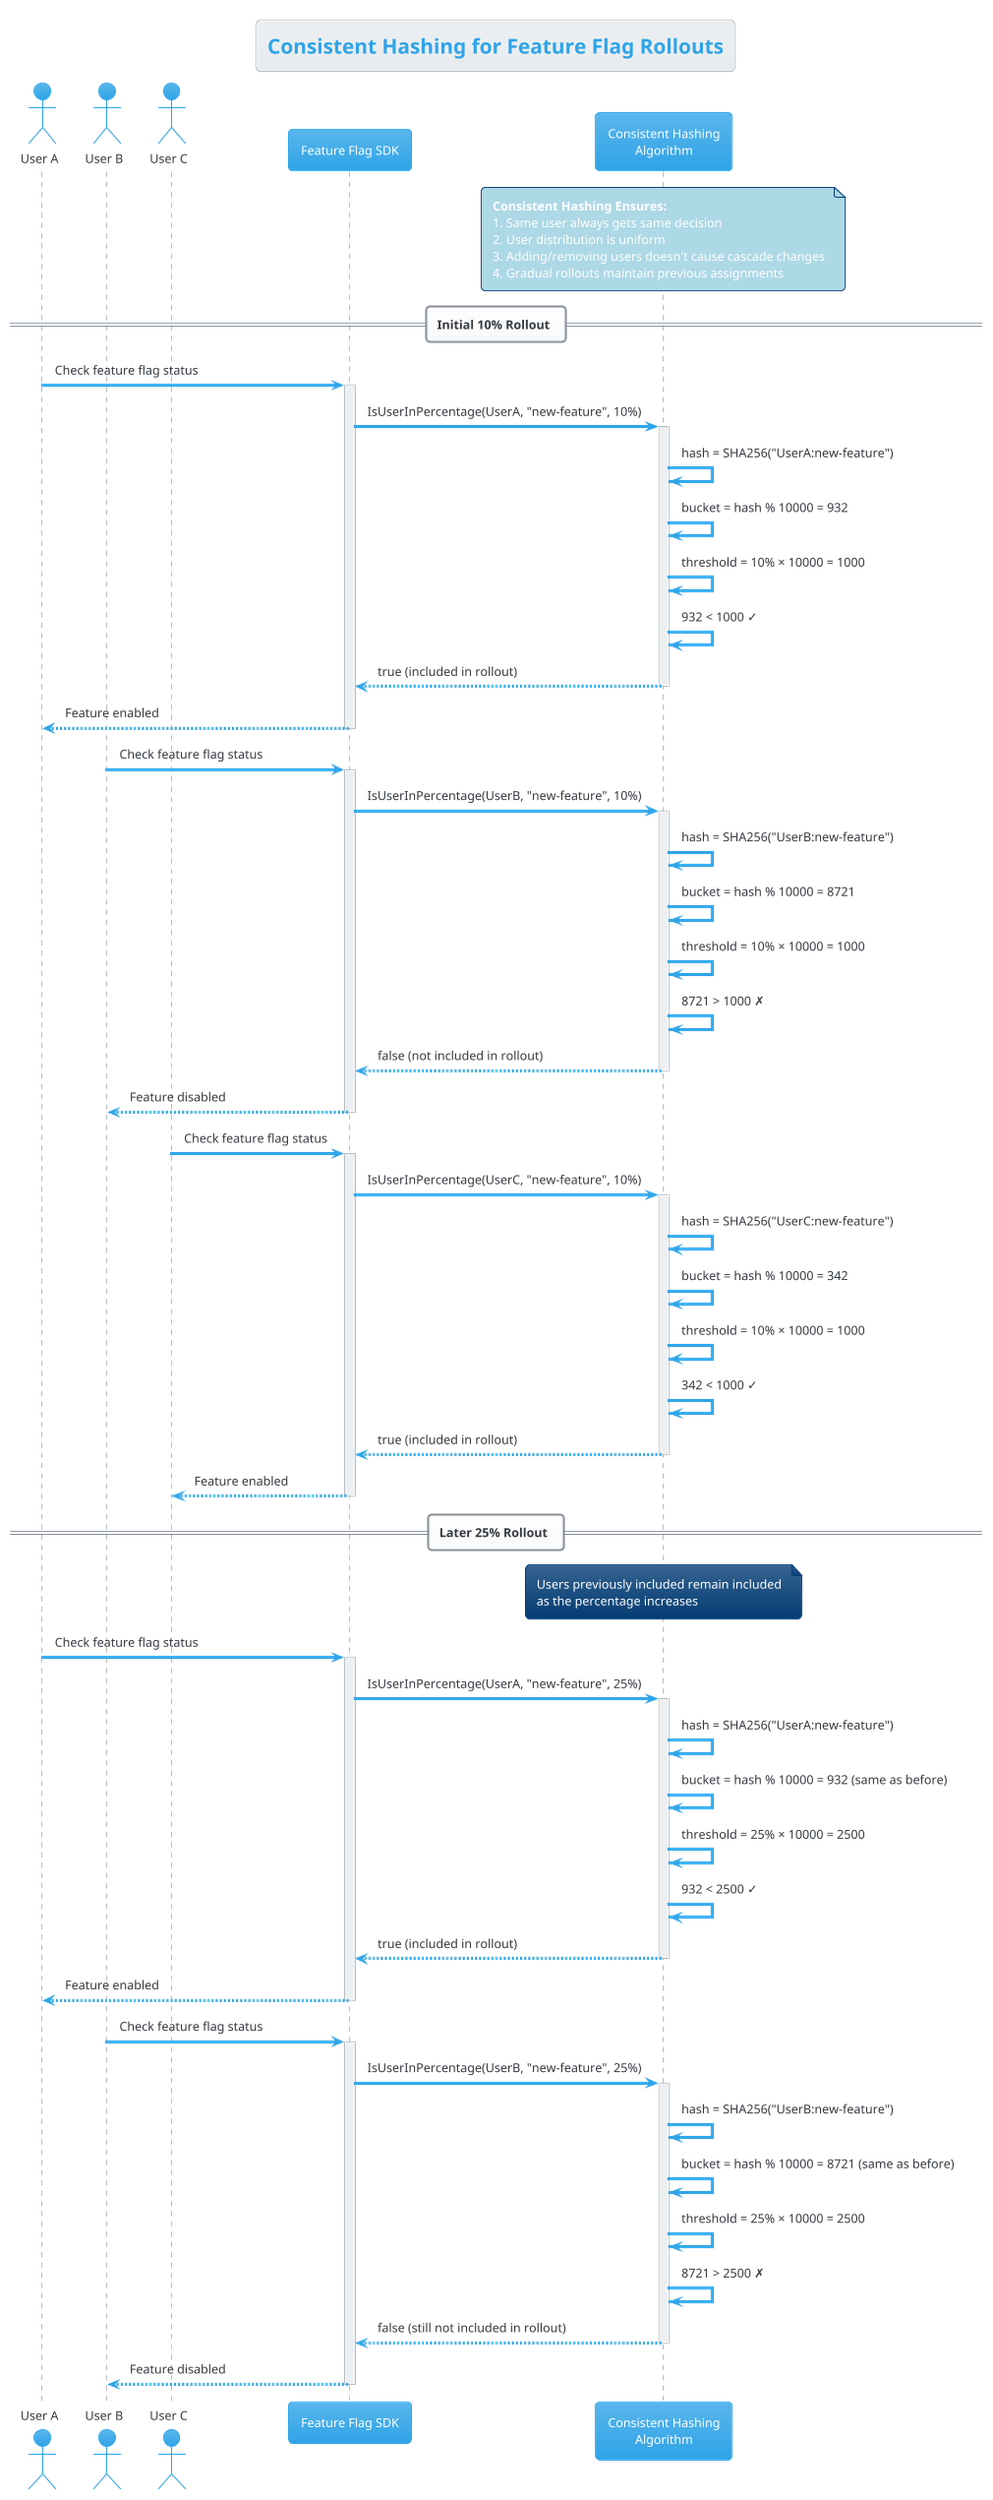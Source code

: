 @startuml
!theme cerulean

title "Consistent Hashing for Feature Flag Rollouts"

actor "User A" as userA
actor "User B" as userB
actor "User C" as userC
participant "Feature Flag SDK" as sdk
participant "Consistent Hashing\nAlgorithm" as hashing

note over hashing #lightblue
  <b>Consistent Hashing Ensures:</b>
  1. Same user always gets same decision
  2. User distribution is uniform
  3. Adding/removing users doesn't cause cascade changes
  4. Gradual rollouts maintain previous assignments
end note

== Initial 10% Rollout ==

userA -> sdk: Check feature flag status
activate sdk
sdk -> hashing: IsUserInPercentage(UserA, "new-feature", 10%)
activate hashing
hashing -> hashing: hash = SHA256("UserA:new-feature")
hashing -> hashing: bucket = hash % 10000 = 932
hashing -> hashing: threshold = 10% × 10000 = 1000
hashing -> hashing: 932 < 1000 ✓
hashing --> sdk: true (included in rollout)
deactivate hashing
sdk --> userA: Feature enabled
deactivate sdk

userB -> sdk: Check feature flag status
activate sdk
sdk -> hashing: IsUserInPercentage(UserB, "new-feature", 10%)
activate hashing
hashing -> hashing: hash = SHA256("UserB:new-feature")
hashing -> hashing: bucket = hash % 10000 = 8721
hashing -> hashing: threshold = 10% × 10000 = 1000
hashing -> hashing: 8721 > 1000 ✗
hashing --> sdk: false (not included in rollout)
deactivate hashing
sdk --> userB: Feature disabled
deactivate sdk

userC -> sdk: Check feature flag status
activate sdk
sdk -> hashing: IsUserInPercentage(UserC, "new-feature", 10%)
activate hashing
hashing -> hashing: hash = SHA256("UserC:new-feature")
hashing -> hashing: bucket = hash % 10000 = 342
hashing -> hashing: threshold = 10% × 10000 = 1000
hashing -> hashing: 342 < 1000 ✓
hashing --> sdk: true (included in rollout)
deactivate hashing
sdk --> userC: Feature enabled
deactivate sdk

== Later 25% Rollout ==
note over hashing
  Users previously included remain included
  as the percentage increases
end note

userA -> sdk: Check feature flag status
activate sdk
sdk -> hashing: IsUserInPercentage(UserA, "new-feature", 25%)
activate hashing
hashing -> hashing: hash = SHA256("UserA:new-feature")
hashing -> hashing: bucket = hash % 10000 = 932 (same as before)
hashing -> hashing: threshold = 25% × 10000 = 2500
hashing -> hashing: 932 < 2500 ✓
hashing --> sdk: true (included in rollout)
deactivate hashing
sdk --> userA: Feature enabled
deactivate sdk

userB -> sdk: Check feature flag status
activate sdk
sdk -> hashing: IsUserInPercentage(UserB, "new-feature", 25%)
activate hashing
hashing -> hashing: hash = SHA256("UserB:new-feature")
hashing -> hashing: bucket = hash % 10000 = 8721 (same as before)
hashing -> hashing: threshold = 25% × 10000 = 2500
hashing -> hashing: 8721 > 2500 ✗
hashing --> sdk: false (still not included in rollout)
deactivate hashing
sdk --> userB: Feature disabled
deactivate sdk

@enduml
